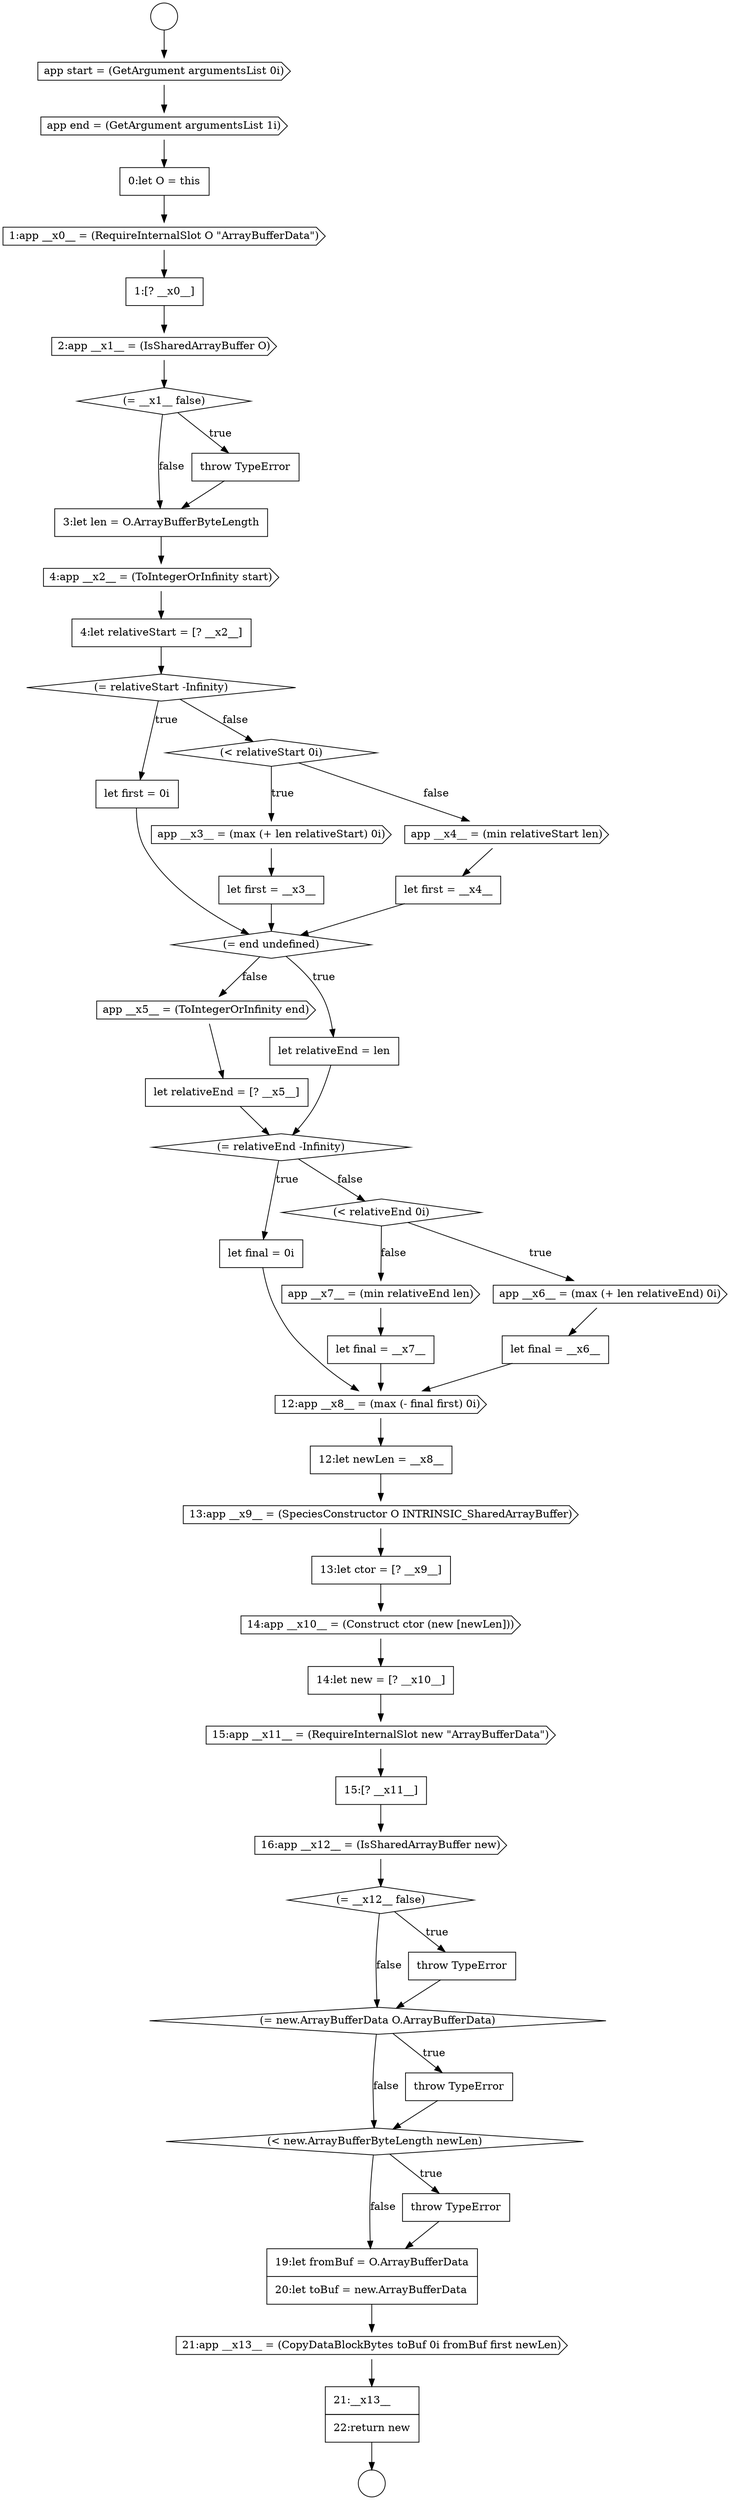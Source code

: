 digraph {
  node17656 [shape=cds, label=<<font color="black">2:app __x1__ = (IsSharedArrayBuffer O)</font>> color="black" fillcolor="white" style=filled]
  node17697 [shape=none, margin=0, label=<<font color="black">
    <table border="0" cellborder="1" cellspacing="0" cellpadding="10">
      <tr><td align="left">21:__x13__</td></tr>
      <tr><td align="left">22:return new</td></tr>
    </table>
  </font>> color="black" fillcolor="white" style=filled]
  node17674 [shape=none, margin=0, label=<<font color="black">
    <table border="0" cellborder="1" cellspacing="0" cellpadding="10">
      <tr><td align="left">let final = 0i</td></tr>
    </table>
  </font>> color="black" fillcolor="white" style=filled]
  node17655 [shape=none, margin=0, label=<<font color="black">
    <table border="0" cellborder="1" cellspacing="0" cellpadding="10">
      <tr><td align="left">1:[? __x0__]</td></tr>
    </table>
  </font>> color="black" fillcolor="white" style=filled]
  node17659 [shape=none, margin=0, label=<<font color="black">
    <table border="0" cellborder="1" cellspacing="0" cellpadding="10">
      <tr><td align="left">3:let len = O.ArrayBufferByteLength</td></tr>
    </table>
  </font>> color="black" fillcolor="white" style=filled]
  node17687 [shape=none, margin=0, label=<<font color="black">
    <table border="0" cellborder="1" cellspacing="0" cellpadding="10">
      <tr><td align="left">15:[? __x11__]</td></tr>
    </table>
  </font>> color="black" fillcolor="white" style=filled]
  node17651 [shape=cds, label=<<font color="black">app start = (GetArgument argumentsList 0i)</font>> color="black" fillcolor="white" style=filled]
  node17695 [shape=none, margin=0, label=<<font color="black">
    <table border="0" cellborder="1" cellspacing="0" cellpadding="10">
      <tr><td align="left">19:let fromBuf = O.ArrayBufferData</td></tr>
      <tr><td align="left">20:let toBuf = new.ArrayBufferData</td></tr>
    </table>
  </font>> color="black" fillcolor="white" style=filled]
  node17660 [shape=cds, label=<<font color="black">4:app __x2__ = (ToIntegerOrInfinity start)</font>> color="black" fillcolor="white" style=filled]
  node17657 [shape=diamond, label=<<font color="black">(= __x1__ false)</font>> color="black" fillcolor="white" style=filled]
  node17653 [shape=none, margin=0, label=<<font color="black">
    <table border="0" cellborder="1" cellspacing="0" cellpadding="10">
      <tr><td align="left">0:let O = this</td></tr>
    </table>
  </font>> color="black" fillcolor="white" style=filled]
  node17693 [shape=diamond, label=<<font color="black">(&lt; new.ArrayBufferByteLength newLen)</font>> color="black" fillcolor="white" style=filled]
  node17649 [shape=circle label=" " color="black" fillcolor="white" style=filled]
  node17671 [shape=cds, label=<<font color="black">app __x5__ = (ToIntegerOrInfinity end)</font>> color="black" fillcolor="white" style=filled]
  node17684 [shape=cds, label=<<font color="black">14:app __x10__ = (Construct ctor (new [newLen]))</font>> color="black" fillcolor="white" style=filled]
  node17665 [shape=cds, label=<<font color="black">app __x3__ = (max (+ len relativeStart) 0i)</font>> color="black" fillcolor="white" style=filled]
  node17688 [shape=cds, label=<<font color="black">16:app __x12__ = (IsSharedArrayBuffer new)</font>> color="black" fillcolor="white" style=filled]
  node17694 [shape=none, margin=0, label=<<font color="black">
    <table border="0" cellborder="1" cellspacing="0" cellpadding="10">
      <tr><td align="left">throw TypeError</td></tr>
    </table>
  </font>> color="black" fillcolor="white" style=filled]
  node17677 [shape=none, margin=0, label=<<font color="black">
    <table border="0" cellborder="1" cellspacing="0" cellpadding="10">
      <tr><td align="left">let final = __x6__</td></tr>
    </table>
  </font>> color="black" fillcolor="white" style=filled]
  node17662 [shape=diamond, label=<<font color="black">(= relativeStart -Infinity)</font>> color="black" fillcolor="white" style=filled]
  node17691 [shape=diamond, label=<<font color="black">(= new.ArrayBufferData O.ArrayBufferData)</font>> color="black" fillcolor="white" style=filled]
  node17667 [shape=cds, label=<<font color="black">app __x4__ = (min relativeStart len)</font>> color="black" fillcolor="white" style=filled]
  node17652 [shape=cds, label=<<font color="black">app end = (GetArgument argumentsList 1i)</font>> color="black" fillcolor="white" style=filled]
  node17670 [shape=none, margin=0, label=<<font color="black">
    <table border="0" cellborder="1" cellspacing="0" cellpadding="10">
      <tr><td align="left">let relativeEnd = len</td></tr>
    </table>
  </font>> color="black" fillcolor="white" style=filled]
  node17683 [shape=none, margin=0, label=<<font color="black">
    <table border="0" cellborder="1" cellspacing="0" cellpadding="10">
      <tr><td align="left">13:let ctor = [? __x9__]</td></tr>
    </table>
  </font>> color="black" fillcolor="white" style=filled]
  node17692 [shape=none, margin=0, label=<<font color="black">
    <table border="0" cellborder="1" cellspacing="0" cellpadding="10">
      <tr><td align="left">throw TypeError</td></tr>
    </table>
  </font>> color="black" fillcolor="white" style=filled]
  node17663 [shape=none, margin=0, label=<<font color="black">
    <table border="0" cellborder="1" cellspacing="0" cellpadding="10">
      <tr><td align="left">let first = 0i</td></tr>
    </table>
  </font>> color="black" fillcolor="white" style=filled]
  node17678 [shape=cds, label=<<font color="black">app __x7__ = (min relativeEnd len)</font>> color="black" fillcolor="white" style=filled]
  node17675 [shape=diamond, label=<<font color="black">(&lt; relativeEnd 0i)</font>> color="black" fillcolor="white" style=filled]
  node17686 [shape=cds, label=<<font color="black">15:app __x11__ = (RequireInternalSlot new &quot;ArrayBufferData&quot;)</font>> color="black" fillcolor="white" style=filled]
  node17669 [shape=diamond, label=<<font color="black">(= end undefined)</font>> color="black" fillcolor="white" style=filled]
  node17654 [shape=cds, label=<<font color="black">1:app __x0__ = (RequireInternalSlot O &quot;ArrayBufferData&quot;)</font>> color="black" fillcolor="white" style=filled]
  node17650 [shape=circle label=" " color="black" fillcolor="white" style=filled]
  node17682 [shape=cds, label=<<font color="black">13:app __x9__ = (SpeciesConstructor O INTRINSIC_SharedArrayBuffer)</font>> color="black" fillcolor="white" style=filled]
  node17679 [shape=none, margin=0, label=<<font color="black">
    <table border="0" cellborder="1" cellspacing="0" cellpadding="10">
      <tr><td align="left">let final = __x7__</td></tr>
    </table>
  </font>> color="black" fillcolor="white" style=filled]
  node17676 [shape=cds, label=<<font color="black">app __x6__ = (max (+ len relativeEnd) 0i)</font>> color="black" fillcolor="white" style=filled]
  node17664 [shape=diamond, label=<<font color="black">(&lt; relativeStart 0i)</font>> color="black" fillcolor="white" style=filled]
  node17696 [shape=cds, label=<<font color="black">21:app __x13__ = (CopyDataBlockBytes toBuf 0i fromBuf first newLen)</font>> color="black" fillcolor="white" style=filled]
  node17689 [shape=diamond, label=<<font color="black">(= __x12__ false)</font>> color="black" fillcolor="white" style=filled]
  node17685 [shape=none, margin=0, label=<<font color="black">
    <table border="0" cellborder="1" cellspacing="0" cellpadding="10">
      <tr><td align="left">14:let new = [? __x10__]</td></tr>
    </table>
  </font>> color="black" fillcolor="white" style=filled]
  node17668 [shape=none, margin=0, label=<<font color="black">
    <table border="0" cellborder="1" cellspacing="0" cellpadding="10">
      <tr><td align="left">let first = __x4__</td></tr>
    </table>
  </font>> color="black" fillcolor="white" style=filled]
  node17666 [shape=none, margin=0, label=<<font color="black">
    <table border="0" cellborder="1" cellspacing="0" cellpadding="10">
      <tr><td align="left">let first = __x3__</td></tr>
    </table>
  </font>> color="black" fillcolor="white" style=filled]
  node17672 [shape=none, margin=0, label=<<font color="black">
    <table border="0" cellborder="1" cellspacing="0" cellpadding="10">
      <tr><td align="left">let relativeEnd = [? __x5__]</td></tr>
    </table>
  </font>> color="black" fillcolor="white" style=filled]
  node17681 [shape=none, margin=0, label=<<font color="black">
    <table border="0" cellborder="1" cellspacing="0" cellpadding="10">
      <tr><td align="left">12:let newLen = __x8__</td></tr>
    </table>
  </font>> color="black" fillcolor="white" style=filled]
  node17680 [shape=cds, label=<<font color="black">12:app __x8__ = (max (- final first) 0i)</font>> color="black" fillcolor="white" style=filled]
  node17673 [shape=diamond, label=<<font color="black">(= relativeEnd -Infinity)</font>> color="black" fillcolor="white" style=filled]
  node17661 [shape=none, margin=0, label=<<font color="black">
    <table border="0" cellborder="1" cellspacing="0" cellpadding="10">
      <tr><td align="left">4:let relativeStart = [? __x2__]</td></tr>
    </table>
  </font>> color="black" fillcolor="white" style=filled]
  node17690 [shape=none, margin=0, label=<<font color="black">
    <table border="0" cellborder="1" cellspacing="0" cellpadding="10">
      <tr><td align="left">throw TypeError</td></tr>
    </table>
  </font>> color="black" fillcolor="white" style=filled]
  node17658 [shape=none, margin=0, label=<<font color="black">
    <table border="0" cellborder="1" cellspacing="0" cellpadding="10">
      <tr><td align="left">throw TypeError</td></tr>
    </table>
  </font>> color="black" fillcolor="white" style=filled]
  node17661 -> node17662 [ color="black"]
  node17682 -> node17683 [ color="black"]
  node17670 -> node17673 [ color="black"]
  node17681 -> node17682 [ color="black"]
  node17659 -> node17660 [ color="black"]
  node17664 -> node17665 [label=<<font color="black">true</font>> color="black"]
  node17664 -> node17667 [label=<<font color="black">false</font>> color="black"]
  node17683 -> node17684 [ color="black"]
  node17691 -> node17692 [label=<<font color="black">true</font>> color="black"]
  node17691 -> node17693 [label=<<font color="black">false</font>> color="black"]
  node17689 -> node17690 [label=<<font color="black">true</font>> color="black"]
  node17689 -> node17691 [label=<<font color="black">false</font>> color="black"]
  node17696 -> node17697 [ color="black"]
  node17678 -> node17679 [ color="black"]
  node17662 -> node17663 [label=<<font color="black">true</font>> color="black"]
  node17662 -> node17664 [label=<<font color="black">false</font>> color="black"]
  node17660 -> node17661 [ color="black"]
  node17656 -> node17657 [ color="black"]
  node17654 -> node17655 [ color="black"]
  node17667 -> node17668 [ color="black"]
  node17655 -> node17656 [ color="black"]
  node17657 -> node17658 [label=<<font color="black">true</font>> color="black"]
  node17657 -> node17659 [label=<<font color="black">false</font>> color="black"]
  node17671 -> node17672 [ color="black"]
  node17685 -> node17686 [ color="black"]
  node17651 -> node17652 [ color="black"]
  node17688 -> node17689 [ color="black"]
  node17653 -> node17654 [ color="black"]
  node17686 -> node17687 [ color="black"]
  node17668 -> node17669 [ color="black"]
  node17666 -> node17669 [ color="black"]
  node17673 -> node17674 [label=<<font color="black">true</font>> color="black"]
  node17673 -> node17675 [label=<<font color="black">false</font>> color="black"]
  node17676 -> node17677 [ color="black"]
  node17652 -> node17653 [ color="black"]
  node17680 -> node17681 [ color="black"]
  node17672 -> node17673 [ color="black"]
  node17690 -> node17691 [ color="black"]
  node17687 -> node17688 [ color="black"]
  node17663 -> node17669 [ color="black"]
  node17677 -> node17680 [ color="black"]
  node17675 -> node17676 [label=<<font color="black">true</font>> color="black"]
  node17675 -> node17678 [label=<<font color="black">false</font>> color="black"]
  node17695 -> node17696 [ color="black"]
  node17697 -> node17650 [ color="black"]
  node17684 -> node17685 [ color="black"]
  node17693 -> node17694 [label=<<font color="black">true</font>> color="black"]
  node17693 -> node17695 [label=<<font color="black">false</font>> color="black"]
  node17658 -> node17659 [ color="black"]
  node17669 -> node17670 [label=<<font color="black">true</font>> color="black"]
  node17669 -> node17671 [label=<<font color="black">false</font>> color="black"]
  node17674 -> node17680 [ color="black"]
  node17649 -> node17651 [ color="black"]
  node17692 -> node17693 [ color="black"]
  node17694 -> node17695 [ color="black"]
  node17665 -> node17666 [ color="black"]
  node17679 -> node17680 [ color="black"]
}
